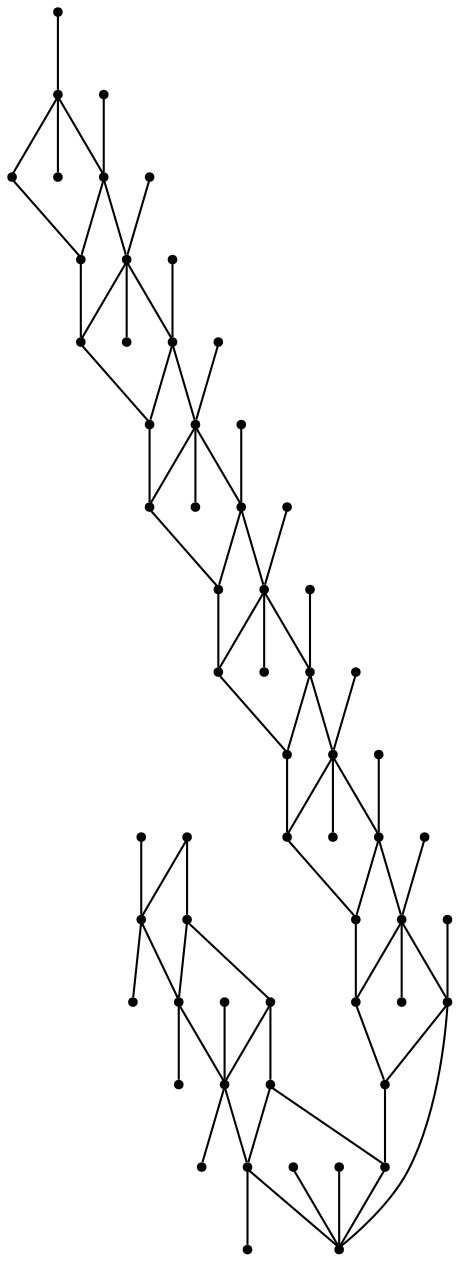 graph {
  node [shape=point,comment="{\"directed\":false,\"doi\":\"10.1007/978-3-030-92931-2_22\",\"figure\":\"3 (4)\"}"]

  v0 [pos="1146.3867467707084,397.66789141589186"]
  v1 [pos="1129.2757394523796,344.17669825799504"]
  v2 [pos="1129.3090597832534,290.6687179635659"]
  v3 [pos="1112.1521416273467,397.6594978476257"]
  v4 [pos="1075.8047477175544,290.6687179635659"]
  v5 [pos="1075.7880875521175,344.1642350808726"]
  v6 [pos="1075.7796938809813,397.6594978476257"]
  v7 [pos="1022.3545493953161,290.66871796356594"]
  v8 [pos="1022.3211654760247,344.17669825799504"]
  v9 [pos="1039.4322363827712,397.66789141589186"]
  v10 [pos="1005.1976312394095,397.6594978476257"]
  v11 [pos="968.8543705767675,290.66871796356594"]
  v12 [pos="968.8335135757625,344.1642350808726"]
  v13 [pos="968.825183493044,397.6594978476257"]
  v14 [pos="915.3499949226507,290.66871796356594"]
  v15 [pos="915.316674591777,344.17669825799504"]
  v16 [pos="932.4276819101058,397.66789141589186"]
  v17 [pos="898.193076766744,397.6594978476257"]
  v18 [pos="861.8456192685339,290.6687179635659"]
  v19 [pos="861.824762267529,344.1642350808726"]
  v20 [pos="861.8206290203785,397.6594978476257"]
  v21 [pos="808.4787853618976,290.67304192297576"]
  v22 [pos="808.4454650310239,344.17669825799504"]
  v23 [pos="825.5565359377704,397.66789141589186"]
  v24 [pos="791.3218672059909,397.663567456482"]
  v25 [pos="754.9786065433489,290.6730419229758"]
  v26 [pos="754.9577495423439,344.1683046897289"]
  v27 [pos="754.9494194596256,397.6594978476257"]
  v28 [pos="701.4700976420818,290.67304192297576"]
  v29 [pos="701.4367137227903,344.17669825799504"]
  v30 [pos="718.5477846295369,397.66789141589186"]
  v31 [pos="684.3131794861749,397.6594978476257"]
  v32 [pos="647.9657219879649,290.67304192297576"]
  v33 [pos="647.9459141958521,344.1642350808726"]
  v34 [pos="647.9407317398096,397.6594978476257"]
  v35 [pos="594.4655431694162,290.67304192297576"]
  v36 [pos="594.4322228385425,344.17669825799504"]
  v37 [pos="611.5390969097209,397.66789141589186"]
  v38 [pos="577.3086250135095,397.6594978476257"]
  v39 [pos="540.9611675152994,290.6730419229758"]
  v40 [pos="540.9403105142945,344.1642350808726"]
  v41 [pos="540.931980431576,397.6594978476257"]
  v42 [pos="487.4568236553915,290.66871796356594"]
  v43 [pos="487.4234715303089,344.17669825799504"]
  v44 [pos="504.53454243705545,397.66789141589186"]
  v45 [pos="470.2999054994848,397.6594978476257"]
  v46 [pos="433.95244800127466,290.66871796356594"]
  v47 [pos="433.9357878358378,344.1642350808726"]
  v48 [pos="433.92745775311937,397.6594978476257"]
  v49 [pos="380.45226918272596,290.66871796356594"]
  v50 [pos="380.41894885185224,344.17669825799504"]
  v51 [pos="397.5258229230307,397.66789141589186"]
  v52 [pos="363.29538282102806,397.6594978476257"]
  v53 [pos="326.947925322818,290.66871796356594"]
  v54 [pos="326.92706832181307,344.1642350808726"]
  v55 [pos="326.9187382390947,397.6594978476257"]
  v56 [pos="273.4435496687012,290.6687179635659"]
  v57 [pos="273.42272446190515,344.1642350808726"]
  v58 [pos="290.51293836764677,397.66789141589186"]
  v59 [pos="256.2824982656441,397.6594978476257"]

  v0 -- v1 [id="-2",pos="1146.3867467707084,397.66789141589186 1129.2757394523796,344.17669825799504 1129.2757394523796,344.17669825799504 1129.2757394523796,344.17669825799504"]
  v2 -- v1 [id="-3",pos="1129.3090597832534,290.6687179635659 1129.2757394523796,344.17669825799504 1129.2757394523796,344.17669825799504 1129.2757394523796,344.17669825799504"]
  v1 -- v3 [id="-6",pos="1129.2757394523796,344.17669825799504 1112.1521416273467,397.6594978476257 1112.1521416273467,397.6594978476257 1112.1521416273467,397.6594978476257"]
  v2 -- v4 [id="-7",pos="1129.3090597832534,290.6687179635659 1075.8047477175544,290.6687179635659 1075.8047477175544,290.6687179635659 1075.8047477175544,290.6687179635659"]
  v1 -- v5 [id="-8",pos="1129.2757394523796,344.17669825799504 1075.7880875521175,344.1642350808726 1075.7880875521175,344.1642350808726 1075.7880875521175,344.1642350808726"]
  v59 -- v57 [id="-12",pos="256.2824982656441,397.6594978476257 273.42272446190515,344.1642350808726 273.42272446190515,344.1642350808726 273.42272446190515,344.1642350808726"]
  v4 -- v5 [id="-13",pos="1075.8047477175544,290.6687179635659 1075.7880875521175,344.1642350808726 1075.7880875521175,344.1642350808726 1075.7880875521175,344.1642350808726"]
  v5 -- v6 [id="-16",pos="1075.7880875521175,344.1642350808726 1075.7796938809813,397.6594978476257 1075.7796938809813,397.6594978476257 1075.7796938809813,397.6594978476257"]
  v4 -- v7 [id="-22",pos="1075.8047477175544,290.6687179635659 1022.3545493953161,290.66871796356594 1022.3545493953161,290.66871796356594 1022.3545493953161,290.66871796356594"]
  v5 -- v8 [id="-23",pos="1075.7880875521175,344.1642350808726 1022.3211654760247,344.17669825799504 1022.3211654760247,344.17669825799504 1022.3211654760247,344.17669825799504"]
  v57 -- v56 [id="-26",pos="273.42272446190515,344.1642350808726 273.4435496687012,290.6687179635659 273.4435496687012,290.6687179635659 273.4435496687012,290.6687179635659"]
  v57 -- v54 [id="-28",pos="273.42272446190515,344.1642350808726 326.92706832181307,344.1642350808726 326.92706832181307,344.1642350808726 326.92706832181307,344.1642350808726"]
  v56 -- v53 [id="-30",pos="273.4435496687012,290.6687179635659 326.947925322818,290.66871796356594 326.947925322818,290.66871796356594 326.947925322818,290.66871796356594"]
  v57 -- v58 [id="-32",pos="273.42272446190515,344.1642350808726 290.51293836764677,397.66789141589186 290.51293836764677,397.66789141589186 290.51293836764677,397.66789141589186"]
  v9 -- v8 [id="-38",pos="1039.4322363827712,397.66789141589186 1022.3211654760247,344.17669825799504 1022.3211654760247,344.17669825799504 1022.3211654760247,344.17669825799504"]
  v7 -- v8 [id="-39",pos="1022.3545493953161,290.66871796356594 1022.3211654760247,344.17669825799504 1022.3211654760247,344.17669825799504 1022.3211654760247,344.17669825799504"]
  v8 -- v10 [id="-42",pos="1022.3211654760247,344.17669825799504 1005.1976312394095,397.6594978476257 1005.1976312394095,397.6594978476257 1005.1976312394095,397.6594978476257"]
  v7 -- v11 [id="-43",pos="1022.3545493953161,290.66871796356594 968.8543705767675,290.66871796356594 968.8543705767675,290.66871796356594 968.8543705767675,290.66871796356594"]
  v8 -- v12 [id="-44",pos="1022.3211654760247,344.17669825799504 968.8335135757625,344.1642350808726 968.8335135757625,344.1642350808726 968.8335135757625,344.1642350808726"]
  v11 -- v12 [id="-52",pos="968.8543705767675,290.66871796356594 968.8335135757625,344.1642350808726 968.8335135757625,344.1642350808726 968.8335135757625,344.1642350808726"]
  v12 -- v13 [id="-53",pos="968.8335135757625,344.1642350808726 968.825183493044,397.6594978476257 968.825183493044,397.6594978476257 968.825183493044,397.6594978476257"]
  v55 -- v54 [id="-57",pos="326.9187382390947,397.6594978476257 326.92706832181307,344.1642350808726 326.92706832181307,344.1642350808726 326.92706832181307,344.1642350808726"]
  v54 -- v53 [id="-58",pos="326.92706832181307,344.1642350808726 326.947925322818,290.66871796356594 326.947925322818,290.66871796356594 326.947925322818,290.66871796356594"]
  v54 -- v50 [id="-62",pos="326.92706832181307,344.1642350808726 380.41894885185224,344.17669825799504 380.41894885185224,344.17669825799504 380.41894885185224,344.17669825799504"]
  v53 -- v49 [id="-64",pos="326.947925322818,290.66871796356594 380.45226918272596,290.66871796356594 380.45226918272596,290.66871796356594 380.45226918272596,290.66871796356594"]
  v11 -- v14 [id="-72",pos="968.8543705767675,290.66871796356594 915.3499949226507,290.66871796356594 915.3499949226507,290.66871796356594 915.3499949226507,290.66871796356594"]
  v52 -- v50 [id="-73",pos="363.29538282102806,397.6594978476257 380.41894885185224,344.17669825799504 380.41894885185224,344.17669825799504 380.41894885185224,344.17669825799504"]
  v12 -- v15 [id="-74",pos="968.8335135757625,344.1642350808726 915.316674591777,344.17669825799504 915.316674591777,344.17669825799504 915.316674591777,344.17669825799504"]
  v16 -- v15 [id="-79",pos="932.4276819101058,397.66789141589186 915.316674591777,344.17669825799504 915.316674591777,344.17669825799504 915.316674591777,344.17669825799504"]
  v14 -- v15 [id="-80",pos="915.3499949226507,290.66871796356594 915.316674591777,344.17669825799504 915.316674591777,344.17669825799504 915.316674591777,344.17669825799504"]
  v50 -- v49 [id="-83",pos="380.41894885185224,344.17669825799504 380.45226918272596,290.66871796356594 380.45226918272596,290.66871796356594 380.45226918272596,290.66871796356594"]
  v50 -- v47 [id="-87",pos="380.41894885185224,344.17669825799504 433.9357878358378,344.1642350808726 433.9357878358378,344.1642350808726 433.9357878358378,344.1642350808726"]
  v49 -- v46 [id="-89",pos="380.45226918272596,290.66871796356594 433.95244800127466,290.66871796356594 433.95244800127466,290.66871796356594 433.95244800127466,290.66871796356594"]
  v50 -- v51 [id="-91",pos="380.41894885185224,344.17669825799504 397.5258229230307,397.66789141589186 397.5258229230307,397.66789141589186 397.5258229230307,397.66789141589186"]
  v48 -- v47 [id="-96",pos="433.92745775311937,397.6594978476257 433.9357878358378,344.1642350808726 433.9357878358378,344.1642350808726 433.9357878358378,344.1642350808726"]
  v47 -- v46 [id="-97",pos="433.9357878358378,344.1642350808726 433.95244800127466,290.66871796356594 433.95244800127466,290.66871796356594 433.95244800127466,290.66871796356594"]
  v47 -- v43 [id="-101",pos="433.9357878358378,344.1642350808726 487.4234715303089,344.17669825799504 487.4234715303089,344.17669825799504 487.4234715303089,344.17669825799504"]
  v46 -- v42 [id="-103",pos="433.95244800127466,290.66871796356594 487.4568236553915,290.66871796356594 487.4568236553915,290.66871796356594 487.4568236553915,290.66871796356594"]
  v45 -- v43 [id="-108",pos="470.2999054994848,397.6594978476257 487.4234715303089,344.17669825799504 487.4234715303089,344.17669825799504 487.4234715303089,344.17669825799504"]
  v43 -- v42 [id="-110",pos="487.4234715303089,344.17669825799504 487.4568236553915,290.66871796356594 487.4568236553915,290.66871796356594 487.4568236553915,290.66871796356594"]
  v43 -- v40 [id="-114",pos="487.4234715303089,344.17669825799504 540.9403105142945,344.1642350808726 540.9403105142945,344.1642350808726 540.9403105142945,344.1642350808726"]
  v42 -- v39 [id="-116",pos="487.4568236553915,290.66871796356594 540.9611675152994,290.6730419229758 540.9611675152994,290.6730419229758 540.9611675152994,290.6730419229758"]
  v43 -- v44 [id="-118",pos="487.4234715303089,344.17669825799504 504.53454243705545,397.66789141589186 504.53454243705545,397.66789141589186 504.53454243705545,397.66789141589186"]
  v41 -- v40 [id="-123",pos="540.931980431576,397.6594978476257 540.9403105142945,344.1642350808726 540.9403105142945,344.1642350808726 540.9403105142945,344.1642350808726"]
  v40 -- v39 [id="-124",pos="540.9403105142945,344.1642350808726 540.9611675152994,290.6730419229758 540.9611675152994,290.6730419229758 540.9611675152994,290.6730419229758"]
  v40 -- v36 [id="-128",pos="540.9403105142945,344.1642350808726 594.4322228385425,344.17669825799504 594.4322228385425,344.17669825799504 594.4322228385425,344.17669825799504"]
  v39 -- v35 [id="-130",pos="540.9611675152994,290.6730419229758 594.4655431694162,290.67304192297576 594.4655431694162,290.67304192297576 594.4655431694162,290.67304192297576"]
  v38 -- v36 [id="-135",pos="577.3086250135095,397.6594978476257 594.4322228385425,344.17669825799504 594.4322228385425,344.17669825799504 594.4322228385425,344.17669825799504"]
  v36 -- v35 [id="-137",pos="594.4322228385425,344.17669825799504 594.4655431694162,290.67304192297576 594.4655431694162,290.67304192297576 594.4655431694162,290.67304192297576"]
  v36 -- v33 [id="-141",pos="594.4322228385425,344.17669825799504 647.9459141958521,344.1642350808726 647.9459141958521,344.1642350808726 647.9459141958521,344.1642350808726"]
  v35 -- v32 [id="-143",pos="594.4655431694162,290.67304192297576 647.9657219879649,290.67304192297576 647.9657219879649,290.67304192297576 647.9657219879649,290.67304192297576"]
  v36 -- v37 [id="-145",pos="594.4322228385425,344.17669825799504 611.5390969097209,397.66789141589186 611.5390969097209,397.66789141589186 611.5390969097209,397.66789141589186"]
  v34 -- v33 [id="-150",pos="647.9407317398096,397.6594978476257 647.9459141958521,344.1642350808726 647.9459141958521,344.1642350808726 647.9459141958521,344.1642350808726"]
  v33 -- v32 [id="-151",pos="647.9459141958521,344.1642350808726 647.9657219879649,290.67304192297576 647.9657219879649,290.67304192297576 647.9657219879649,290.67304192297576"]
  v33 -- v29 [id="-155",pos="647.9459141958521,344.1642350808726 701.4367137227903,344.17669825799504 701.4367137227903,344.17669825799504 701.4367137227903,344.17669825799504"]
  v32 -- v28 [id="-157",pos="647.9657219879649,290.67304192297576 701.4700976420818,290.67304192297576 701.4700976420818,290.67304192297576 701.4700976420818,290.67304192297576"]
  v31 -- v29 [id="-162",pos="684.3131794861749,397.6594978476257 701.4367137227903,344.17669825799504 701.4367137227903,344.17669825799504 701.4367137227903,344.17669825799504"]
  v29 -- v28 [id="-164",pos="701.4367137227903,344.17669825799504 701.4700976420818,290.67304192297576 701.4700976420818,290.67304192297576 701.4700976420818,290.67304192297576"]
  v29 -- v26 [id="-168",pos="701.4367137227903,344.17669825799504 754.9577495423439,344.1683046897289 754.9577495423439,344.1683046897289 754.9577495423439,344.1683046897289"]
  v28 -- v25 [id="-170",pos="701.4700976420818,290.67304192297576 754.9786065433489,290.6730419229758 754.9786065433489,290.6730419229758 754.9786065433489,290.6730419229758"]
  v29 -- v30 [id="-172",pos="701.4367137227903,344.17669825799504 718.5477846295369,397.66789141589186 718.5477846295369,397.66789141589186 718.5477846295369,397.66789141589186"]
  v27 -- v26 [id="-177",pos="754.9494194596256,397.6594978476257 754.9577495423439,344.1683046897289 754.9577495423439,344.1683046897289 754.9577495423439,344.1683046897289"]
  v26 -- v25 [id="-178",pos="754.9577495423439,344.1683046897289 754.9786065433489,290.6730419229758 754.9786065433489,290.6730419229758 754.9786065433489,290.6730419229758"]
  v26 -- v22 [id="-182",pos="754.9577495423439,344.1683046897289 808.4454650310239,344.17669825799504 808.4454650310239,344.17669825799504 808.4454650310239,344.17669825799504"]
  v25 -- v21 [id="-184",pos="754.9786065433489,290.6730419229758 808.4787853618976,290.67304192297576 808.4787853618976,290.67304192297576 808.4787853618976,290.67304192297576"]
  v24 -- v22 [id="-189",pos="791.3218672059909,397.663567456482 808.4454650310239,344.17669825799504 808.4454650310239,344.17669825799504 808.4454650310239,344.17669825799504"]
  v22 -- v21 [id="-191",pos="808.4454650310239,344.17669825799504 808.4787853618976,290.67304192297576 808.4787853618976,290.67304192297576 808.4787853618976,290.67304192297576"]
  v22 -- v19 [id="-193",pos="808.4454650310239,344.17669825799504 861.824762267529,344.1642350808726 861.824762267529,344.1642350808726 861.824762267529,344.1642350808726"]
  v21 -- v18 [id="-195",pos="808.4787853618976,290.67304192297576 861.8456192685339,290.6687179635659 861.8456192685339,290.6687179635659 861.8456192685339,290.6687179635659"]
  v22 -- v23 [id="-199",pos="808.4454650310239,344.17669825799504 825.5565359377704,397.66789141589186 825.5565359377704,397.66789141589186 825.5565359377704,397.66789141589186"]
  v20 -- v19 [id="-204",pos="861.8206290203785,397.6594978476257 861.824762267529,344.1642350808726 861.824762267529,344.1642350808726 861.824762267529,344.1642350808726"]
  v19 -- v18 [id="-205",pos="861.824762267529,344.1642350808726 861.8456192685339,290.6687179635659 861.8456192685339,290.6687179635659 861.8456192685339,290.6687179635659"]
  v19 -- v15 [id="-209",pos="861.824762267529,344.1642350808726 915.316674591777,344.17669825799504 915.316674591777,344.17669825799504 915.316674591777,344.17669825799504"]
  v18 -- v14 [id="-211",pos="861.8456192685339,290.6687179635659 915.3499949226507,290.66871796356594 915.3499949226507,290.66871796356594 915.3499949226507,290.66871796356594"]
  v17 -- v15 [id="-216",pos="898.193076766744,397.6594978476257 915.316674591777,344.17669825799504 915.316674591777,344.17669825799504 915.316674591777,344.17669825799504"]
}